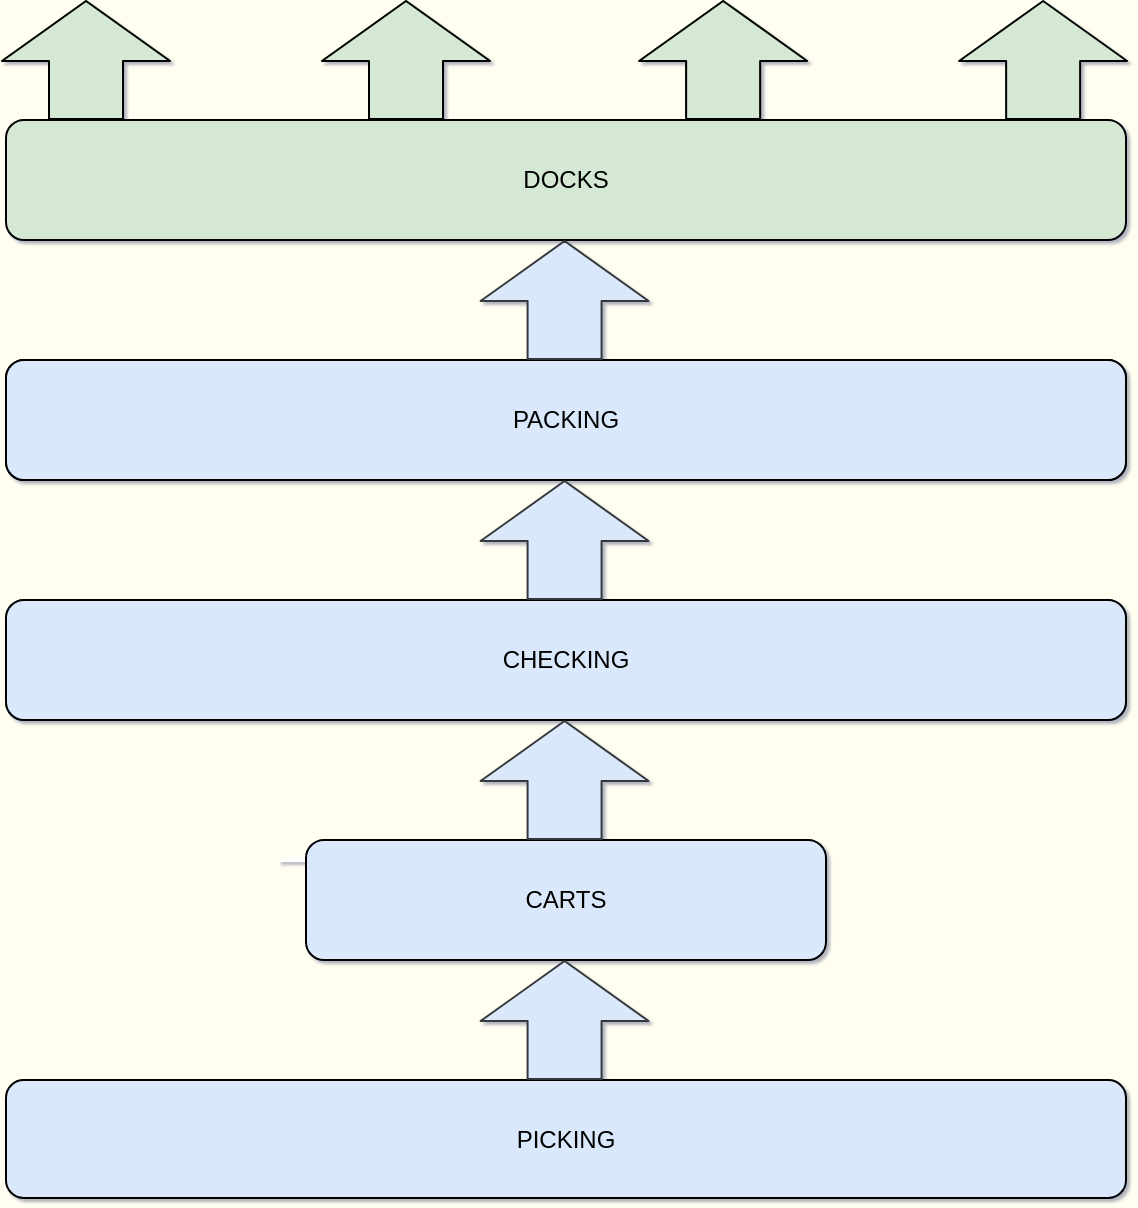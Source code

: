 <mxfile version="14.1.8" type="device"><diagram name="Page-1" id="12e1b939-464a-85fe-373e-61e167be1490"><mxGraphModel dx="1024" dy="592" grid="0" gridSize="10" guides="1" tooltips="1" connect="1" arrows="1" fold="1" page="0" pageScale="1.5" pageWidth="1169" pageHeight="826" background="#FFFEF0" math="0" shadow="1"><root><mxCell id="0"/><mxCell id="1" parent="0"/><mxCell id="60da8b9f42644d3a-6" value="" style="line;strokeWidth=2;html=1;rounded=0;shadow=0;fontSize=27;align=center;fillColor=none;strokeColor=#FFFFFF;" parent="1" vertex="1"><mxGeometry x="336" y="485" width="240" height="10" as="geometry"/></mxCell><mxCell id="L1mhcrfFpovP6dImDPRA-1" value="PACKING" style="rounded=1;whiteSpace=wrap;html=1;fillColor=#dae8fc;" parent="1" vertex="1"><mxGeometry x="200" y="240" width="560" height="60" as="geometry"/></mxCell><mxCell id="L1mhcrfFpovP6dImDPRA-2" value="CHECKING" style="rounded=1;whiteSpace=wrap;html=1;fillColor=#dae8fc;strokeColor=#6c8ebf;" parent="1" vertex="1"><mxGeometry x="200" y="360" width="560" height="60" as="geometry"/></mxCell><mxCell id="L1mhcrfFpovP6dImDPRA-3" value="PICKING" style="rounded=1;whiteSpace=wrap;html=1;fillColor=#DAE8FC;" parent="1" vertex="1"><mxGeometry x="200" y="600" width="560" height="59" as="geometry"/></mxCell><mxCell id="L1mhcrfFpovP6dImDPRA-47" value="" style="shape=flexArrow;endArrow=classic;html=1;width=37;endSize=9.67;endWidth=46;strokeColor=#82b366;fillColor=#000000;" parent="1" edge="1"><mxGeometry width="50" height="50" relative="1" as="geometry"><mxPoint x="240" y="120" as="sourcePoint"/><mxPoint x="240" y="60" as="targetPoint"/></mxGeometry></mxCell><mxCell id="L1mhcrfFpovP6dImDPRA-48" value="" style="shape=flexArrow;endArrow=classic;html=1;width=37;endSize=9.67;endWidth=46;strokeColor=#82b366;fillColor=#000000;" parent="1" edge="1"><mxGeometry width="50" height="50" relative="1" as="geometry"><mxPoint x="400" y="120" as="sourcePoint"/><mxPoint x="400" y="60" as="targetPoint"/></mxGeometry></mxCell><mxCell id="L1mhcrfFpovP6dImDPRA-49" value="DOCKS" style="rounded=1;whiteSpace=wrap;html=1;fillColor=#D5E8D4;" parent="1" vertex="1"><mxGeometry x="200" y="120" width="560" height="60" as="geometry"/></mxCell><mxCell id="L1mhcrfFpovP6dImDPRA-53" value="" style="shape=flexArrow;endArrow=classic;html=1;width=37;endSize=9.67;endWidth=46;strokeColor=#82b366;fillColor=#000000;" parent="1" edge="1"><mxGeometry width="50" height="50" relative="1" as="geometry"><mxPoint x="558.57" y="120" as="sourcePoint"/><mxPoint x="558.57" y="60" as="targetPoint"/></mxGeometry></mxCell><mxCell id="L1mhcrfFpovP6dImDPRA-54" value="" style="shape=flexArrow;endArrow=classic;html=1;width=37;endSize=9.67;endWidth=46;fillColor=#D5E8D4;" parent="1" edge="1"><mxGeometry width="50" height="50" relative="1" as="geometry"><mxPoint x="718.57" y="120" as="sourcePoint"/><mxPoint x="718.57" y="60" as="targetPoint"/></mxGeometry></mxCell><mxCell id="XIEgKFrVcFwYlFPV503q-1" value="CARTS" style="rounded=1;whiteSpace=wrap;html=1;fillColor=#dae8fc;" parent="1" vertex="1"><mxGeometry x="350" y="480" width="260" height="60" as="geometry"/></mxCell><mxCell id="XIEgKFrVcFwYlFPV503q-33" value="PACKING" style="rounded=1;whiteSpace=wrap;html=1;fillColor=#dae8fc;" parent="1" vertex="1"><mxGeometry x="200" y="240" width="560" height="60" as="geometry"/></mxCell><mxCell id="XIEgKFrVcFwYlFPV503q-34" value="CHECKING" style="rounded=1;whiteSpace=wrap;html=1;fillColor=#dae8fc;" parent="1" vertex="1"><mxGeometry x="200" y="360" width="560" height="60" as="geometry"/></mxCell><mxCell id="XIEgKFrVcFwYlFPV503q-35" value="" style="shape=flexArrow;endArrow=classic;html=1;width=37;endSize=9.67;endWidth=46;fillColor=#D5E8D4;" parent="1" edge="1"><mxGeometry width="50" height="50" relative="1" as="geometry"><mxPoint x="240" y="120" as="sourcePoint"/><mxPoint x="240" y="60" as="targetPoint"/></mxGeometry></mxCell><mxCell id="XIEgKFrVcFwYlFPV503q-36" value="" style="shape=flexArrow;endArrow=classic;html=1;width=37;endSize=9.67;endWidth=46;fillColor=#D5E8D4;" parent="1" edge="1"><mxGeometry width="50" height="50" relative="1" as="geometry"><mxPoint x="400" y="120" as="sourcePoint"/><mxPoint x="400" y="60" as="targetPoint"/></mxGeometry></mxCell><mxCell id="XIEgKFrVcFwYlFPV503q-37" value="" style="shape=flexArrow;endArrow=classic;html=1;width=37;endSize=9.67;endWidth=46;fillColor=#D5E8D4;" parent="1" edge="1"><mxGeometry width="50" height="50" relative="1" as="geometry"><mxPoint x="558.57" y="120" as="sourcePoint"/><mxPoint x="558.57" y="60" as="targetPoint"/></mxGeometry></mxCell><mxCell id="XIEgKFrVcFwYlFPV503q-39" value="" style="shape=flexArrow;endArrow=classic;html=1;width=37;endSize=9.67;endWidth=46;strokeColor=#36393d;fillColor=#DAE8FC;" parent="1" edge="1"><mxGeometry width="50" height="50" relative="1" as="geometry"><mxPoint x="479.29" y="600.0" as="sourcePoint"/><mxPoint x="479.29" y="540.0" as="targetPoint"/></mxGeometry></mxCell><mxCell id="XIEgKFrVcFwYlFPV503q-40" value="" style="shape=flexArrow;endArrow=classic;html=1;width=37;endSize=9.67;endWidth=46;strokeColor=#36393d;fillColor=#DAE8FC;" parent="1" edge="1"><mxGeometry width="50" height="50" relative="1" as="geometry"><mxPoint x="479.29" y="480.0" as="sourcePoint"/><mxPoint x="479.29" y="420.0" as="targetPoint"/></mxGeometry></mxCell><mxCell id="XIEgKFrVcFwYlFPV503q-43" value="" style="shape=flexArrow;endArrow=classic;html=1;width=37;endSize=9.67;endWidth=46;strokeColor=#36393d;fillColor=#DAE8FC;" parent="1" edge="1"><mxGeometry width="50" height="50" relative="1" as="geometry"><mxPoint x="479.29" y="360.0" as="sourcePoint"/><mxPoint x="479.29" y="300.0" as="targetPoint"/></mxGeometry></mxCell><mxCell id="XIEgKFrVcFwYlFPV503q-44" value="" style="shape=flexArrow;endArrow=classic;html=1;width=37;endSize=9.67;endWidth=46;strokeColor=#36393d;fillColor=#DAE8FC;" parent="1" edge="1"><mxGeometry width="50" height="50" relative="1" as="geometry"><mxPoint x="479.29" y="240.0" as="sourcePoint"/><mxPoint x="479.29" y="180.0" as="targetPoint"/></mxGeometry></mxCell></root></mxGraphModel></diagram></mxfile>